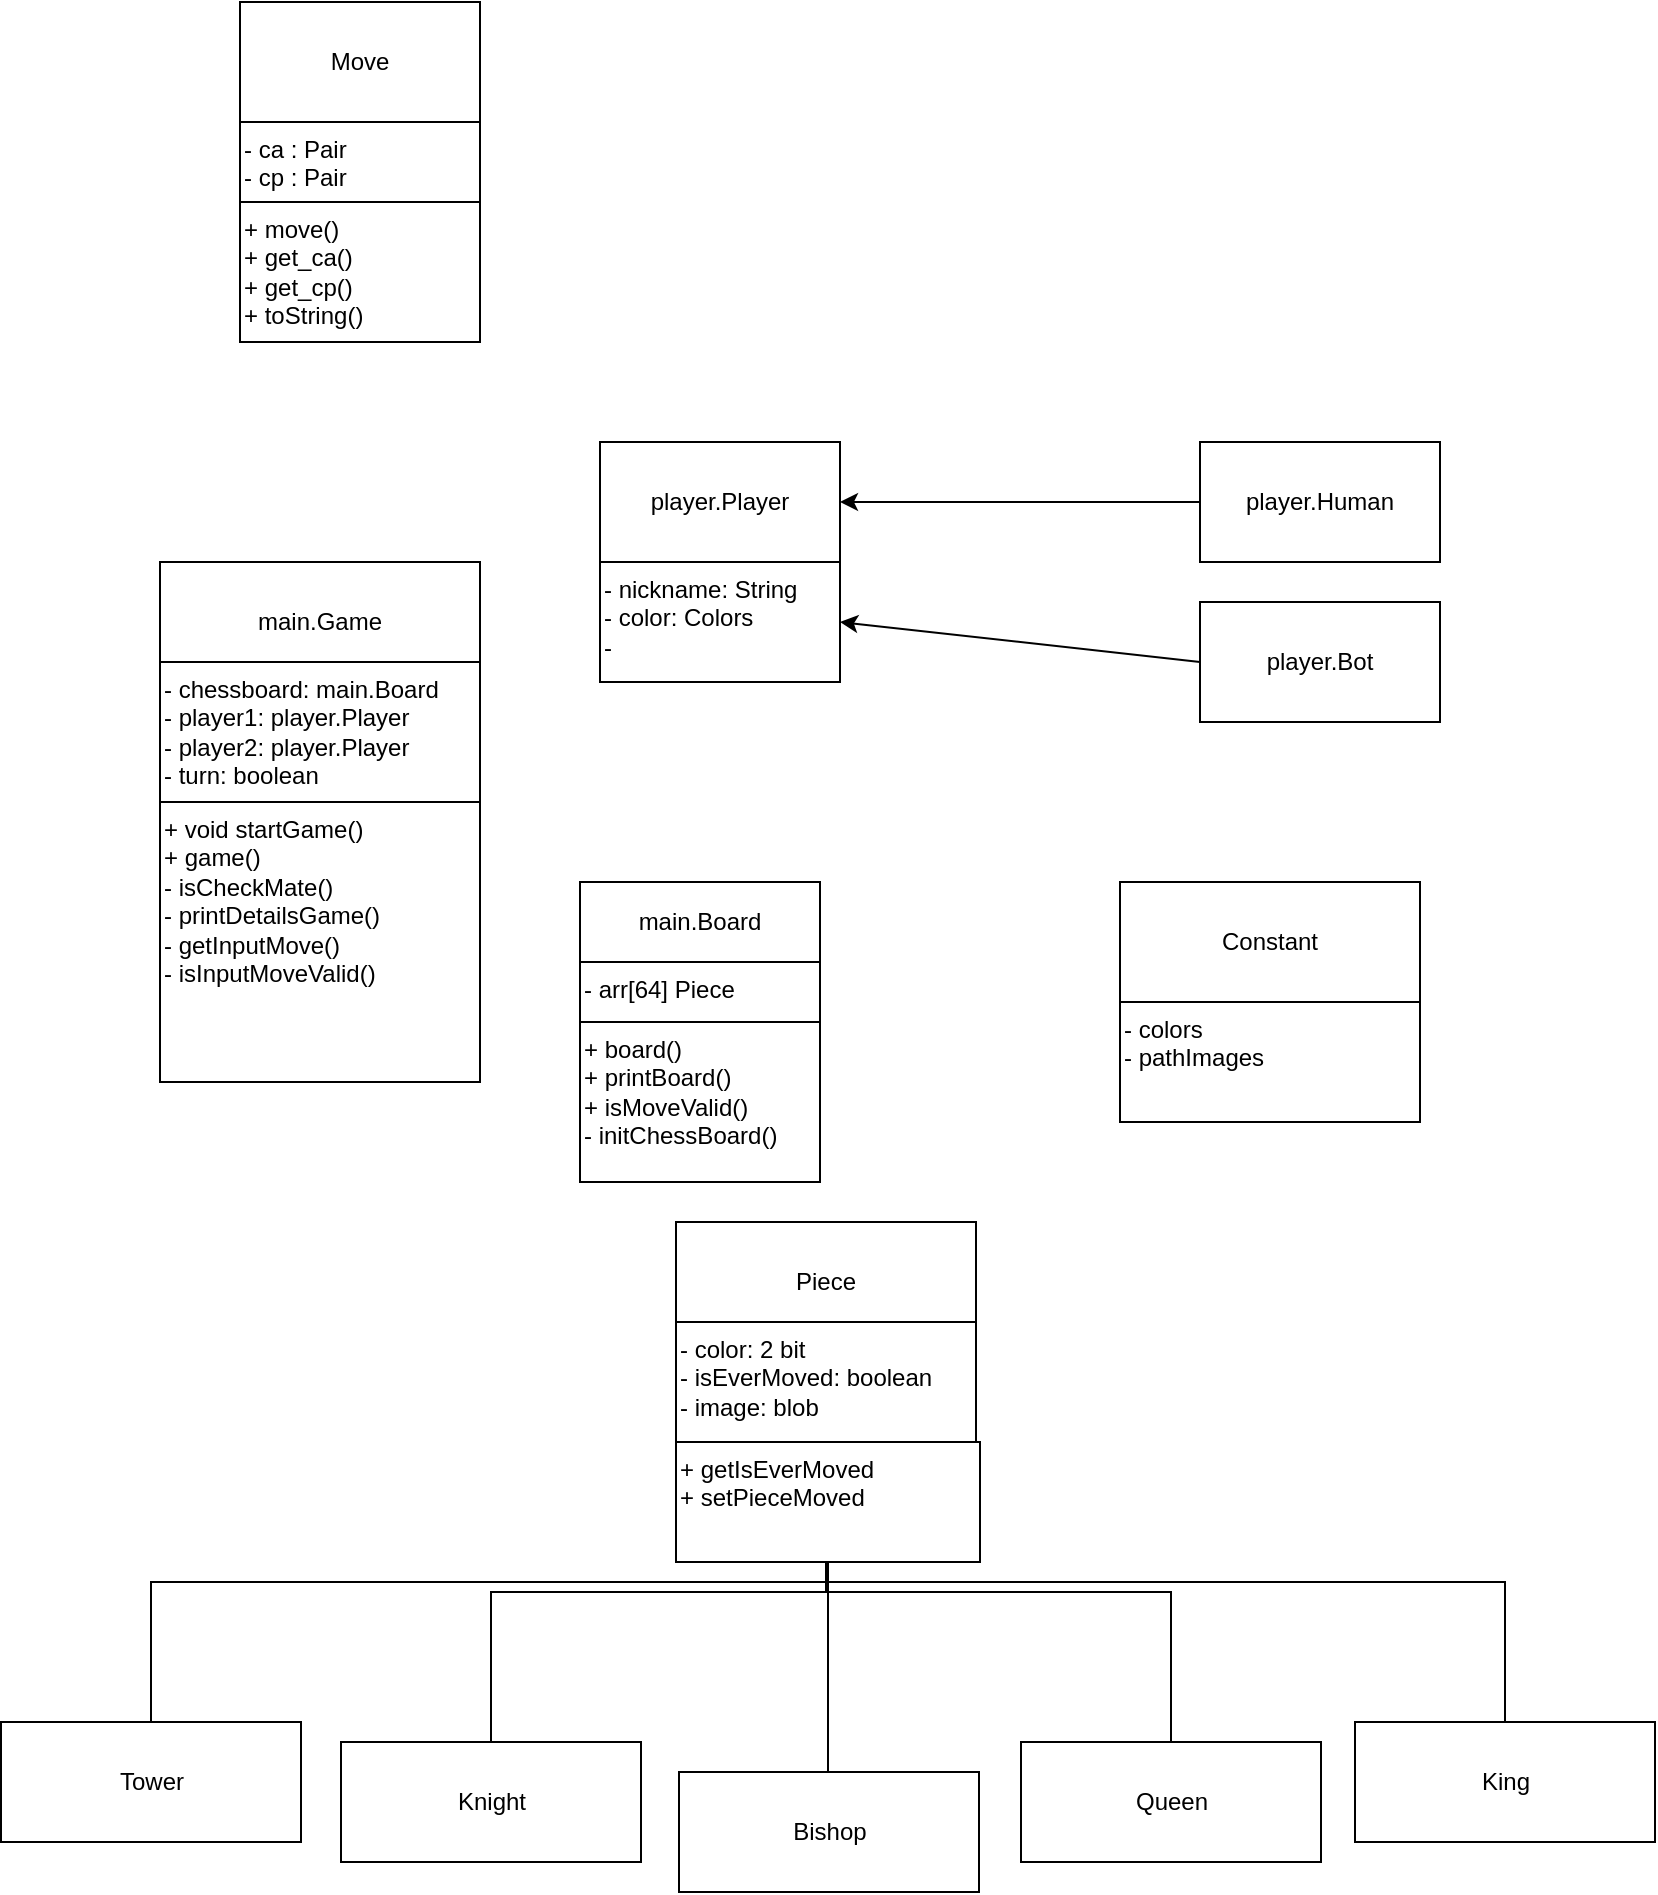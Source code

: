 <mxfile version="24.7.6">
  <diagram name="Pagina-1" id="n-4xevzuOd9kLehilfn1">
    <mxGraphModel dx="1434" dy="1987" grid="1" gridSize="10" guides="1" tooltips="1" connect="1" arrows="1" fold="1" page="1" pageScale="1" pageWidth="827" pageHeight="1169" math="0" shadow="0">
      <root>
        <mxCell id="0" />
        <mxCell id="1" parent="0" />
        <mxCell id="iapaWCNFb2yjcTGx5gQ4-1" value="main.Game" style="rounded=0;whiteSpace=wrap;html=1;" parent="1" vertex="1">
          <mxGeometry x="80" y="-300" width="160" height="60" as="geometry" />
        </mxCell>
        <mxCell id="iapaWCNFb2yjcTGx5gQ4-2" value="- chessboard: main.Board&lt;br&gt;- player1: player.Player&lt;br&gt;- player2: player.Player&lt;br&gt;- turn: boolean&lt;br&gt;&lt;div&gt;&lt;br&gt;&lt;/div&gt;" style="rounded=0;whiteSpace=wrap;html=1;align=left;verticalAlign=top;" parent="1" vertex="1">
          <mxGeometry x="80" y="-250" width="160" height="70" as="geometry" />
        </mxCell>
        <mxCell id="iapaWCNFb2yjcTGx5gQ4-3" value="+ void startGame()&lt;br&gt;+ game()&lt;br&gt;- isCheckMate()&lt;br&gt;- printDetailsGame()&lt;br&gt;- getInputMove()&lt;br&gt;- isInputMoveValid()" style="rounded=0;whiteSpace=wrap;html=1;align=left;horizontal=1;verticalAlign=top;" parent="1" vertex="1">
          <mxGeometry x="80" y="-180" width="160" height="140" as="geometry" />
        </mxCell>
        <mxCell id="iapaWCNFb2yjcTGx5gQ4-4" value="main.Board" style="rounded=0;whiteSpace=wrap;html=1;" parent="1" vertex="1">
          <mxGeometry x="290" y="-140" width="120" height="40" as="geometry" />
        </mxCell>
        <mxCell id="iapaWCNFb2yjcTGx5gQ4-5" value="- arr[64] Piece&lt;br&gt;&lt;br&gt;&lt;div&gt;&lt;br&gt;&lt;/div&gt;" style="rounded=0;whiteSpace=wrap;html=1;align=left;verticalAlign=top;" parent="1" vertex="1">
          <mxGeometry x="290" y="-100" width="120" height="30" as="geometry" />
        </mxCell>
        <mxCell id="iapaWCNFb2yjcTGx5gQ4-6" value="+ board()&lt;br&gt;+ printBoard()&lt;br&gt;+ isMoveValid()&lt;div&gt;- initChessBoard()&lt;/div&gt;" style="rounded=0;whiteSpace=wrap;html=1;align=left;verticalAlign=top;" parent="1" vertex="1">
          <mxGeometry x="290" y="-70" width="120" height="80" as="geometry" />
        </mxCell>
        <mxCell id="iapaWCNFb2yjcTGx5gQ4-7" value="Piece" style="rounded=0;whiteSpace=wrap;html=1;" parent="1" vertex="1">
          <mxGeometry x="338" y="30" width="150" height="60" as="geometry" />
        </mxCell>
        <mxCell id="iapaWCNFb2yjcTGx5gQ4-8" value="- color: 2 bit&lt;br&gt;- isEverMoved: boolean&lt;br&gt;- image: blob" style="rounded=0;whiteSpace=wrap;html=1;align=left;verticalAlign=top;" parent="1" vertex="1">
          <mxGeometry x="338" y="80" width="150" height="60" as="geometry" />
        </mxCell>
        <mxCell id="iapaWCNFb2yjcTGx5gQ4-23" style="edgeStyle=orthogonalEdgeStyle;rounded=0;orthogonalLoop=1;jettySize=auto;html=1;exitX=0.5;exitY=0;exitDx=0;exitDy=0;" parent="1" source="iapaWCNFb2yjcTGx5gQ4-9" target="iapaWCNFb2yjcTGx5gQ4-8" edge="1">
          <mxGeometry relative="1" as="geometry" />
        </mxCell>
        <mxCell id="iapaWCNFb2yjcTGx5gQ4-9" value="Tower" style="rounded=0;whiteSpace=wrap;html=1;" parent="1" vertex="1">
          <mxGeometry x="0.5" y="280" width="150" height="60" as="geometry" />
        </mxCell>
        <mxCell id="iapaWCNFb2yjcTGx5gQ4-24" style="edgeStyle=orthogonalEdgeStyle;rounded=0;orthogonalLoop=1;jettySize=auto;html=1;exitX=0.5;exitY=0;exitDx=0;exitDy=0;entryX=0.5;entryY=1;entryDx=0;entryDy=0;" parent="1" source="iapaWCNFb2yjcTGx5gQ4-10" target="iapaWCNFb2yjcTGx5gQ4-8" edge="1">
          <mxGeometry relative="1" as="geometry">
            <mxPoint x="410" y="140" as="targetPoint" />
          </mxGeometry>
        </mxCell>
        <mxCell id="iapaWCNFb2yjcTGx5gQ4-10" value="Knight" style="rounded=0;whiteSpace=wrap;html=1;" parent="1" vertex="1">
          <mxGeometry x="170.5" y="290" width="150" height="60" as="geometry" />
        </mxCell>
        <mxCell id="iapaWCNFb2yjcTGx5gQ4-25" style="edgeStyle=orthogonalEdgeStyle;rounded=0;orthogonalLoop=1;jettySize=auto;html=1;" parent="1" source="iapaWCNFb2yjcTGx5gQ4-11" edge="1">
          <mxGeometry relative="1" as="geometry">
            <mxPoint x="414" y="140" as="targetPoint" />
          </mxGeometry>
        </mxCell>
        <mxCell id="iapaWCNFb2yjcTGx5gQ4-11" value="Bishop" style="rounded=0;whiteSpace=wrap;html=1;" parent="1" vertex="1">
          <mxGeometry x="339.5" y="305" width="150" height="60" as="geometry" />
        </mxCell>
        <mxCell id="iapaWCNFb2yjcTGx5gQ4-26" style="edgeStyle=orthogonalEdgeStyle;rounded=0;orthogonalLoop=1;jettySize=auto;html=1;exitX=0.5;exitY=0;exitDx=0;exitDy=0;entryX=0.5;entryY=1;entryDx=0;entryDy=0;" parent="1" source="iapaWCNFb2yjcTGx5gQ4-12" target="iapaWCNFb2yjcTGx5gQ4-8" edge="1">
          <mxGeometry relative="1" as="geometry">
            <mxPoint x="420" y="140" as="targetPoint" />
          </mxGeometry>
        </mxCell>
        <mxCell id="iapaWCNFb2yjcTGx5gQ4-12" value="Queen" style="rounded=0;whiteSpace=wrap;html=1;" parent="1" vertex="1">
          <mxGeometry x="510.5" y="290" width="150" height="60" as="geometry" />
        </mxCell>
        <mxCell id="iapaWCNFb2yjcTGx5gQ4-27" style="edgeStyle=orthogonalEdgeStyle;rounded=0;orthogonalLoop=1;jettySize=auto;html=1;exitX=0.5;exitY=0;exitDx=0;exitDy=0;entryX=0.5;entryY=1;entryDx=0;entryDy=0;" parent="1" source="iapaWCNFb2yjcTGx5gQ4-13" target="iapaWCNFb2yjcTGx5gQ4-8" edge="1">
          <mxGeometry relative="1" as="geometry" />
        </mxCell>
        <mxCell id="iapaWCNFb2yjcTGx5gQ4-13" value="King" style="rounded=0;whiteSpace=wrap;html=1;" parent="1" vertex="1">
          <mxGeometry x="677.5" y="280" width="150" height="60" as="geometry" />
        </mxCell>
        <mxCell id="iapaWCNFb2yjcTGx5gQ4-14" value="Constant" style="rounded=0;whiteSpace=wrap;html=1;" parent="1" vertex="1">
          <mxGeometry x="560" y="-140" width="150" height="60" as="geometry" />
        </mxCell>
        <mxCell id="iapaWCNFb2yjcTGx5gQ4-15" value="- colors&lt;br&gt;- pathImages" style="rounded=0;whiteSpace=wrap;html=1;align=left;verticalAlign=top;" parent="1" vertex="1">
          <mxGeometry x="560" y="-80" width="150" height="60" as="geometry" />
        </mxCell>
        <mxCell id="iapaWCNFb2yjcTGx5gQ4-16" value="player.Player" style="rounded=0;whiteSpace=wrap;html=1;" parent="1" vertex="1">
          <mxGeometry x="300" y="-360" width="120" height="60" as="geometry" />
        </mxCell>
        <mxCell id="iapaWCNFb2yjcTGx5gQ4-22" style="edgeStyle=orthogonalEdgeStyle;rounded=0;orthogonalLoop=1;jettySize=auto;html=1;" parent="1" source="iapaWCNFb2yjcTGx5gQ4-17" target="iapaWCNFb2yjcTGx5gQ4-16" edge="1">
          <mxGeometry relative="1" as="geometry" />
        </mxCell>
        <mxCell id="iapaWCNFb2yjcTGx5gQ4-17" value="player.Human" style="rounded=0;whiteSpace=wrap;html=1;" parent="1" vertex="1">
          <mxGeometry x="600" y="-360" width="120" height="60" as="geometry" />
        </mxCell>
        <mxCell id="iapaWCNFb2yjcTGx5gQ4-18" value="player.Bot" style="rounded=0;whiteSpace=wrap;html=1;" parent="1" vertex="1">
          <mxGeometry x="600" y="-280" width="120" height="60" as="geometry" />
        </mxCell>
        <mxCell id="iapaWCNFb2yjcTGx5gQ4-19" value="- nickname: String&lt;br&gt;- color: Colors&lt;br&gt;-&amp;nbsp;" style="rounded=0;whiteSpace=wrap;html=1;align=left;verticalAlign=top;" parent="1" vertex="1">
          <mxGeometry x="300" y="-300" width="120" height="60" as="geometry" />
        </mxCell>
        <mxCell id="iapaWCNFb2yjcTGx5gQ4-21" value="" style="endArrow=classic;html=1;rounded=0;exitX=0;exitY=0.5;exitDx=0;exitDy=0;entryX=1;entryY=0.5;entryDx=0;entryDy=0;" parent="1" source="iapaWCNFb2yjcTGx5gQ4-18" target="iapaWCNFb2yjcTGx5gQ4-19" edge="1">
          <mxGeometry width="50" height="50" relative="1" as="geometry">
            <mxPoint x="570" y="-240" as="sourcePoint" />
            <mxPoint x="570" y="-290" as="targetPoint" />
          </mxGeometry>
        </mxCell>
        <mxCell id="wjYsbVMYEBUa93ALgJD4-1" value="Move" style="rounded=0;whiteSpace=wrap;html=1;" parent="1" vertex="1">
          <mxGeometry x="120" y="-580" width="120" height="60" as="geometry" />
        </mxCell>
        <mxCell id="wjYsbVMYEBUa93ALgJD4-2" value="- ca : Pair&lt;div&gt;- cp : Pair&lt;/div&gt;" style="rounded=0;whiteSpace=wrap;html=1;align=left;verticalAlign=top;" parent="1" vertex="1">
          <mxGeometry x="120" y="-520" width="120" height="40" as="geometry" />
        </mxCell>
        <mxCell id="wjYsbVMYEBUa93ALgJD4-3" value="+ move()&lt;div&gt;+ get_ca()&lt;/div&gt;&lt;div&gt;+ get_cp()&lt;/div&gt;&lt;div&gt;+ toString()&amp;nbsp;&lt;/div&gt;" style="rounded=0;whiteSpace=wrap;html=1;align=left;verticalAlign=top;" parent="1" vertex="1">
          <mxGeometry x="120" y="-480" width="120" height="70" as="geometry" />
        </mxCell>
        <mxCell id="wjYsbVMYEBUa93ALgJD4-4" value="+ getIsEverMoved&lt;div&gt;+ setPieceMoved&lt;/div&gt;" style="rounded=0;whiteSpace=wrap;html=1;align=left;verticalAlign=top;" parent="1" vertex="1">
          <mxGeometry x="338" y="140" width="152" height="60" as="geometry" />
        </mxCell>
      </root>
    </mxGraphModel>
  </diagram>
</mxfile>
